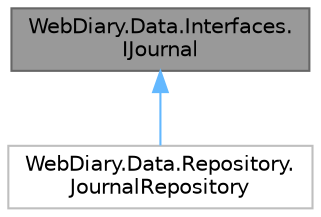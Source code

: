 digraph "WebDiary.Data.Interfaces.IJournal"
{
 // LATEX_PDF_SIZE
  bgcolor="transparent";
  edge [fontname=Helvetica,fontsize=10,labelfontname=Helvetica,labelfontsize=10];
  node [fontname=Helvetica,fontsize=10,shape=box,height=0.2,width=0.4];
  Node1 [id="Node000001",label="WebDiary.Data.Interfaces.\lIJournal",height=0.2,width=0.4,color="gray40", fillcolor="grey60", style="filled", fontcolor="black",tooltip=" "];
  Node1 -> Node2 [id="edge1_Node000001_Node000002",dir="back",color="steelblue1",style="solid",tooltip=" "];
  Node2 [id="Node000002",label="WebDiary.Data.Repository.\lJournalRepository",height=0.2,width=0.4,color="grey75", fillcolor="white", style="filled",URL="$class_web_diary_1_1_data_1_1_repository_1_1_journal_repository.html",tooltip=" "];
}
